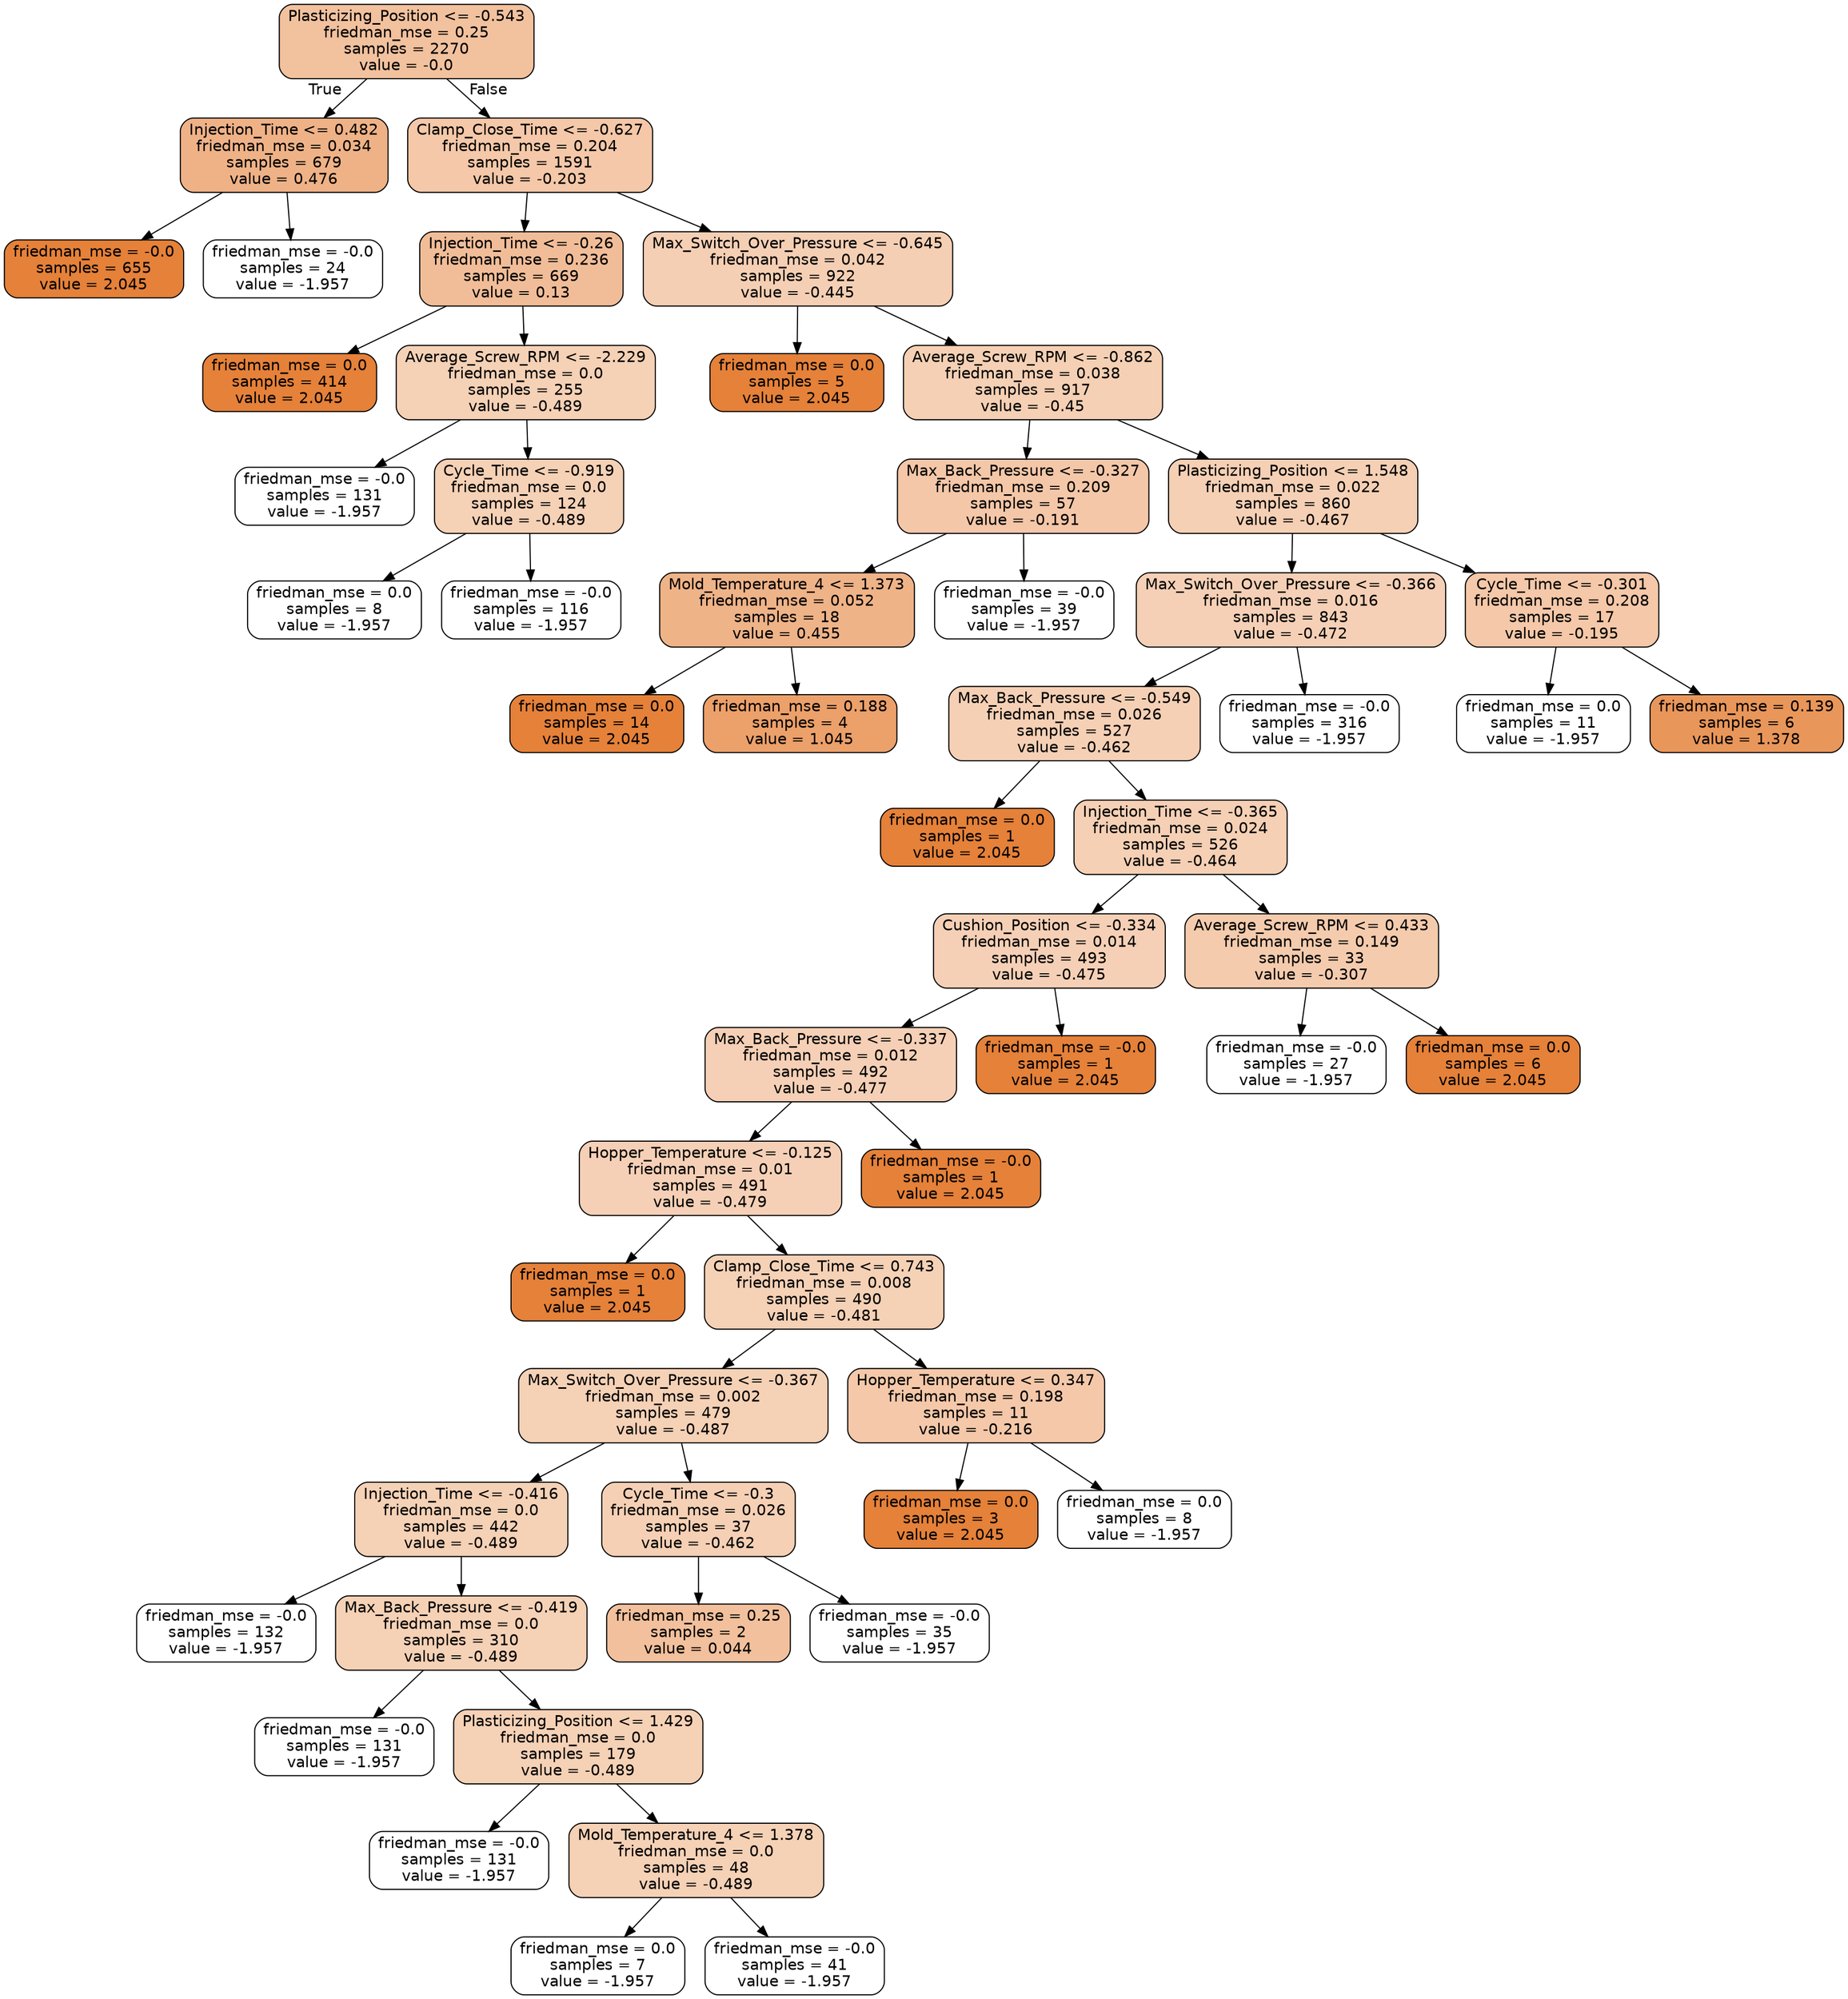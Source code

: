 digraph Tree {
node [shape=box, style="filled, rounded", color="black", fontname="helvetica"] ;
edge [fontname="helvetica"] ;
0 [label="Plasticizing_Position <= -0.543\nfriedman_mse = 0.25\nsamples = 2270\nvalue = -0.0", fillcolor="#f2c19e"] ;
1 [label="Injection_Time <= 0.482\nfriedman_mse = 0.034\nsamples = 679\nvalue = 0.476", fillcolor="#efb287"] ;
0 -> 1 [labeldistance=2.5, labelangle=45, headlabel="True"] ;
2 [label="friedman_mse = -0.0\nsamples = 655\nvalue = 2.045", fillcolor="#e58139"] ;
1 -> 2 ;
3 [label="friedman_mse = -0.0\nsamples = 24\nvalue = -1.957", fillcolor="#ffffff"] ;
1 -> 3 ;
4 [label="Clamp_Close_Time <= -0.627\nfriedman_mse = 0.204\nsamples = 1591\nvalue = -0.203", fillcolor="#f4c8a8"] ;
0 -> 4 [labeldistance=2.5, labelangle=-45, headlabel="False"] ;
5 [label="Injection_Time <= -0.26\nfriedman_mse = 0.236\nsamples = 669\nvalue = 0.13", fillcolor="#f1bd98"] ;
4 -> 5 ;
6 [label="friedman_mse = 0.0\nsamples = 414\nvalue = 2.045", fillcolor="#e58139"] ;
5 -> 6 ;
7 [label="Average_Screw_RPM <= -2.229\nfriedman_mse = 0.0\nsamples = 255\nvalue = -0.489", fillcolor="#f5d1b6"] ;
5 -> 7 ;
8 [label="friedman_mse = -0.0\nsamples = 131\nvalue = -1.957", fillcolor="#ffffff"] ;
7 -> 8 ;
9 [label="Cycle_Time <= -0.919\nfriedman_mse = 0.0\nsamples = 124\nvalue = -0.489", fillcolor="#f5d1b6"] ;
7 -> 9 ;
10 [label="friedman_mse = 0.0\nsamples = 8\nvalue = -1.957", fillcolor="#ffffff"] ;
9 -> 10 ;
11 [label="friedman_mse = -0.0\nsamples = 116\nvalue = -1.957", fillcolor="#ffffff"] ;
9 -> 11 ;
12 [label="Max_Switch_Over_Pressure <= -0.645\nfriedman_mse = 0.042\nsamples = 922\nvalue = -0.445", fillcolor="#f5cfb4"] ;
4 -> 12 ;
13 [label="friedman_mse = 0.0\nsamples = 5\nvalue = 2.045", fillcolor="#e58139"] ;
12 -> 13 ;
14 [label="Average_Screw_RPM <= -0.862\nfriedman_mse = 0.038\nsamples = 917\nvalue = -0.45", fillcolor="#f5d0b4"] ;
12 -> 14 ;
15 [label="Max_Back_Pressure <= -0.327\nfriedman_mse = 0.209\nsamples = 57\nvalue = -0.191", fillcolor="#f4c7a8"] ;
14 -> 15 ;
16 [label="Mold_Temperature_4 <= 1.373\nfriedman_mse = 0.052\nsamples = 18\nvalue = 0.455", fillcolor="#efb388"] ;
15 -> 16 ;
17 [label="friedman_mse = 0.0\nsamples = 14\nvalue = 2.045", fillcolor="#e58139"] ;
16 -> 17 ;
18 [label="friedman_mse = 0.188\nsamples = 4\nvalue = 1.045", fillcolor="#eca06a"] ;
16 -> 18 ;
19 [label="friedman_mse = -0.0\nsamples = 39\nvalue = -1.957", fillcolor="#ffffff"] ;
15 -> 19 ;
20 [label="Plasticizing_Position <= 1.548\nfriedman_mse = 0.022\nsamples = 860\nvalue = -0.467", fillcolor="#f5d0b5"] ;
14 -> 20 ;
21 [label="Max_Switch_Over_Pressure <= -0.366\nfriedman_mse = 0.016\nsamples = 843\nvalue = -0.472", fillcolor="#f5d0b6"] ;
20 -> 21 ;
22 [label="Max_Back_Pressure <= -0.549\nfriedman_mse = 0.026\nsamples = 527\nvalue = -0.462", fillcolor="#f5d0b5"] ;
21 -> 22 ;
23 [label="friedman_mse = 0.0\nsamples = 1\nvalue = 2.045", fillcolor="#e58139"] ;
22 -> 23 ;
24 [label="Injection_Time <= -0.365\nfriedman_mse = 0.024\nsamples = 526\nvalue = -0.464", fillcolor="#f5d0b5"] ;
22 -> 24 ;
25 [label="Cushion_Position <= -0.334\nfriedman_mse = 0.014\nsamples = 493\nvalue = -0.475", fillcolor="#f5d0b6"] ;
24 -> 25 ;
26 [label="Max_Back_Pressure <= -0.337\nfriedman_mse = 0.012\nsamples = 492\nvalue = -0.477", fillcolor="#f5d0b6"] ;
25 -> 26 ;
27 [label="Hopper_Temperature <= -0.125\nfriedman_mse = 0.01\nsamples = 491\nvalue = -0.479", fillcolor="#f5d0b6"] ;
26 -> 27 ;
28 [label="friedman_mse = 0.0\nsamples = 1\nvalue = 2.045", fillcolor="#e58139"] ;
27 -> 28 ;
29 [label="Clamp_Close_Time <= 0.743\nfriedman_mse = 0.008\nsamples = 490\nvalue = -0.481", fillcolor="#f5d1b6"] ;
27 -> 29 ;
30 [label="Max_Switch_Over_Pressure <= -0.367\nfriedman_mse = 0.002\nsamples = 479\nvalue = -0.487", fillcolor="#f5d1b6"] ;
29 -> 30 ;
31 [label="Injection_Time <= -0.416\nfriedman_mse = 0.0\nsamples = 442\nvalue = -0.489", fillcolor="#f5d1b6"] ;
30 -> 31 ;
32 [label="friedman_mse = -0.0\nsamples = 132\nvalue = -1.957", fillcolor="#ffffff"] ;
31 -> 32 ;
33 [label="Max_Back_Pressure <= -0.419\nfriedman_mse = 0.0\nsamples = 310\nvalue = -0.489", fillcolor="#f5d1b6"] ;
31 -> 33 ;
34 [label="friedman_mse = -0.0\nsamples = 131\nvalue = -1.957", fillcolor="#ffffff"] ;
33 -> 34 ;
35 [label="Plasticizing_Position <= 1.429\nfriedman_mse = 0.0\nsamples = 179\nvalue = -0.489", fillcolor="#f5d1b6"] ;
33 -> 35 ;
36 [label="friedman_mse = -0.0\nsamples = 131\nvalue = -1.957", fillcolor="#ffffff"] ;
35 -> 36 ;
37 [label="Mold_Temperature_4 <= 1.378\nfriedman_mse = 0.0\nsamples = 48\nvalue = -0.489", fillcolor="#f5d1b6"] ;
35 -> 37 ;
38 [label="friedman_mse = 0.0\nsamples = 7\nvalue = -1.957", fillcolor="#ffffff"] ;
37 -> 38 ;
39 [label="friedman_mse = -0.0\nsamples = 41\nvalue = -1.957", fillcolor="#ffffff"] ;
37 -> 39 ;
40 [label="Cycle_Time <= -0.3\nfriedman_mse = 0.026\nsamples = 37\nvalue = -0.462", fillcolor="#f5d0b5"] ;
30 -> 40 ;
41 [label="friedman_mse = 0.25\nsamples = 2\nvalue = 0.044", fillcolor="#f2c09c"] ;
40 -> 41 ;
42 [label="friedman_mse = -0.0\nsamples = 35\nvalue = -1.957", fillcolor="#ffffff"] ;
40 -> 42 ;
43 [label="Hopper_Temperature <= 0.347\nfriedman_mse = 0.198\nsamples = 11\nvalue = -0.216", fillcolor="#f4c8a9"] ;
29 -> 43 ;
44 [label="friedman_mse = 0.0\nsamples = 3\nvalue = 2.045", fillcolor="#e58139"] ;
43 -> 44 ;
45 [label="friedman_mse = 0.0\nsamples = 8\nvalue = -1.957", fillcolor="#ffffff"] ;
43 -> 45 ;
46 [label="friedman_mse = -0.0\nsamples = 1\nvalue = 2.045", fillcolor="#e58139"] ;
26 -> 46 ;
47 [label="friedman_mse = -0.0\nsamples = 1\nvalue = 2.045", fillcolor="#e58139"] ;
25 -> 47 ;
48 [label="Average_Screw_RPM <= 0.433\nfriedman_mse = 0.149\nsamples = 33\nvalue = -0.307", fillcolor="#f4cbad"] ;
24 -> 48 ;
49 [label="friedman_mse = -0.0\nsamples = 27\nvalue = -1.957", fillcolor="#ffffff"] ;
48 -> 49 ;
50 [label="friedman_mse = 0.0\nsamples = 6\nvalue = 2.045", fillcolor="#e58139"] ;
48 -> 50 ;
51 [label="friedman_mse = -0.0\nsamples = 316\nvalue = -1.957", fillcolor="#ffffff"] ;
21 -> 51 ;
52 [label="Cycle_Time <= -0.301\nfriedman_mse = 0.208\nsamples = 17\nvalue = -0.195", fillcolor="#f4c8a8"] ;
20 -> 52 ;
53 [label="friedman_mse = 0.0\nsamples = 11\nvalue = -1.957", fillcolor="#ffffff"] ;
52 -> 53 ;
54 [label="friedman_mse = 0.139\nsamples = 6\nvalue = 1.378", fillcolor="#e9965a"] ;
52 -> 54 ;
}